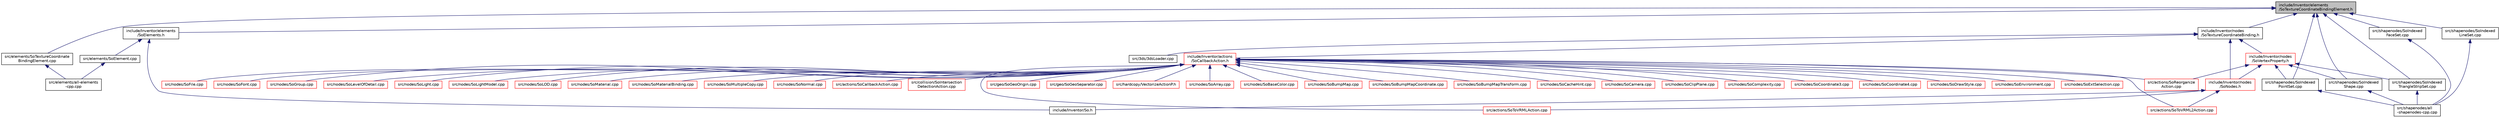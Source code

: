 digraph "include/Inventor/elements/SoTextureCoordinateBindingElement.h"
{
 // LATEX_PDF_SIZE
  edge [fontname="Helvetica",fontsize="10",labelfontname="Helvetica",labelfontsize="10"];
  node [fontname="Helvetica",fontsize="10",shape=record];
  Node1 [label="include/Inventor/elements\l/SoTextureCoordinateBindingElement.h",height=0.2,width=0.4,color="black", fillcolor="grey75", style="filled", fontcolor="black",tooltip=" "];
  Node1 -> Node2 [dir="back",color="midnightblue",fontsize="10",style="solid",fontname="Helvetica"];
  Node2 [label="src/elements/SoTextureCoordinate\lBindingElement.cpp",height=0.2,width=0.4,color="black", fillcolor="white", style="filled",URL="$SoTextureCoordinateBindingElement_8cpp.html",tooltip=" "];
  Node2 -> Node3 [dir="back",color="midnightblue",fontsize="10",style="solid",fontname="Helvetica"];
  Node3 [label="src/elements/all-elements\l-cpp.cpp",height=0.2,width=0.4,color="black", fillcolor="white", style="filled",URL="$all-elements-cpp_8cpp.html",tooltip=" "];
  Node1 -> Node4 [dir="back",color="midnightblue",fontsize="10",style="solid",fontname="Helvetica"];
  Node4 [label="src/shapenodes/SoIndexed\lFaceSet.cpp",height=0.2,width=0.4,color="black", fillcolor="white", style="filled",URL="$SoIndexedFaceSet_8cpp.html",tooltip=" "];
  Node4 -> Node5 [dir="back",color="midnightblue",fontsize="10",style="solid",fontname="Helvetica"];
  Node5 [label="src/shapenodes/all\l-shapenodes-cpp.cpp",height=0.2,width=0.4,color="black", fillcolor="white", style="filled",URL="$all-shapenodes-cpp_8cpp.html",tooltip=" "];
  Node1 -> Node6 [dir="back",color="midnightblue",fontsize="10",style="solid",fontname="Helvetica"];
  Node6 [label="src/shapenodes/SoIndexed\lLineSet.cpp",height=0.2,width=0.4,color="black", fillcolor="white", style="filled",URL="$SoIndexedLineSet_8cpp.html",tooltip=" "];
  Node6 -> Node5 [dir="back",color="midnightblue",fontsize="10",style="solid",fontname="Helvetica"];
  Node1 -> Node7 [dir="back",color="midnightblue",fontsize="10",style="solid",fontname="Helvetica"];
  Node7 [label="src/shapenodes/SoIndexed\lPointSet.cpp",height=0.2,width=0.4,color="black", fillcolor="white", style="filled",URL="$SoIndexedPointSet_8cpp.html",tooltip=" "];
  Node7 -> Node5 [dir="back",color="midnightblue",fontsize="10",style="solid",fontname="Helvetica"];
  Node1 -> Node8 [dir="back",color="midnightblue",fontsize="10",style="solid",fontname="Helvetica"];
  Node8 [label="src/shapenodes/SoIndexed\lShape.cpp",height=0.2,width=0.4,color="black", fillcolor="white", style="filled",URL="$SoIndexedShape_8cpp.html",tooltip=" "];
  Node8 -> Node5 [dir="back",color="midnightblue",fontsize="10",style="solid",fontname="Helvetica"];
  Node1 -> Node9 [dir="back",color="midnightblue",fontsize="10",style="solid",fontname="Helvetica"];
  Node9 [label="src/shapenodes/SoIndexed\lTriangleStripSet.cpp",height=0.2,width=0.4,color="black", fillcolor="white", style="filled",URL="$SoIndexedTriangleStripSet_8cpp.html",tooltip=" "];
  Node9 -> Node5 [dir="back",color="midnightblue",fontsize="10",style="solid",fontname="Helvetica"];
  Node1 -> Node10 [dir="back",color="midnightblue",fontsize="10",style="solid",fontname="Helvetica"];
  Node10 [label="include/Inventor/elements\l/SoElements.h",height=0.2,width=0.4,color="black", fillcolor="white", style="filled",URL="$SoElements_8h.html",tooltip=" "];
  Node10 -> Node11 [dir="back",color="midnightblue",fontsize="10",style="solid",fontname="Helvetica"];
  Node11 [label="src/elements/SoElement.cpp",height=0.2,width=0.4,color="black", fillcolor="white", style="filled",URL="$SoElement_8cpp.html",tooltip=" "];
  Node11 -> Node3 [dir="back",color="midnightblue",fontsize="10",style="solid",fontname="Helvetica"];
  Node10 -> Node12 [dir="back",color="midnightblue",fontsize="10",style="solid",fontname="Helvetica"];
  Node12 [label="include/Inventor/So.h",height=0.2,width=0.4,color="black", fillcolor="white", style="filled",URL="$So_8h.html",tooltip=" "];
  Node1 -> Node13 [dir="back",color="midnightblue",fontsize="10",style="solid",fontname="Helvetica"];
  Node13 [label="include/Inventor/nodes\l/SoTextureCoordinateBinding.h",height=0.2,width=0.4,color="black", fillcolor="white", style="filled",URL="$SoTextureCoordinateBinding_8h.html",tooltip=" "];
  Node13 -> Node14 [dir="back",color="midnightblue",fontsize="10",style="solid",fontname="Helvetica"];
  Node14 [label="src/3ds/3dsLoader.cpp",height=0.2,width=0.4,color="black", fillcolor="white", style="filled",URL="$3dsLoader_8cpp.html",tooltip=" "];
  Node13 -> Node15 [dir="back",color="midnightblue",fontsize="10",style="solid",fontname="Helvetica"];
  Node15 [label="include/Inventor/actions\l/SoCallbackAction.h",height=0.2,width=0.4,color="red", fillcolor="white", style="filled",URL="$SoCallbackAction_8h.html",tooltip=" "];
  Node15 -> Node16 [dir="back",color="midnightblue",fontsize="10",style="solid",fontname="Helvetica"];
  Node16 [label="src/actions/SoCallbackAction.cpp",height=0.2,width=0.4,color="red", fillcolor="white", style="filled",URL="$SoCallbackAction_8cpp.html",tooltip=" "];
  Node15 -> Node18 [dir="back",color="midnightblue",fontsize="10",style="solid",fontname="Helvetica"];
  Node18 [label="src/actions/SoReorganize\lAction.cpp",height=0.2,width=0.4,color="red", fillcolor="white", style="filled",URL="$SoReorganizeAction_8cpp.html",tooltip=" "];
  Node15 -> Node19 [dir="back",color="midnightblue",fontsize="10",style="solid",fontname="Helvetica"];
  Node19 [label="src/actions/SoToVRML2Action.cpp",height=0.2,width=0.4,color="red", fillcolor="white", style="filled",URL="$SoToVRML2Action_8cpp.html",tooltip=" "];
  Node15 -> Node20 [dir="back",color="midnightblue",fontsize="10",style="solid",fontname="Helvetica"];
  Node20 [label="src/actions/SoToVRMLAction.cpp",height=0.2,width=0.4,color="red", fillcolor="white", style="filled",URL="$SoToVRMLAction_8cpp.html",tooltip=" "];
  Node15 -> Node21 [dir="back",color="midnightblue",fontsize="10",style="solid",fontname="Helvetica"];
  Node21 [label="src/collision/SoIntersection\lDetectionAction.cpp",height=0.2,width=0.4,color="red", fillcolor="white", style="filled",URL="$SoIntersectionDetectionAction_8cpp.html",tooltip=" "];
  Node15 -> Node23 [dir="back",color="midnightblue",fontsize="10",style="solid",fontname="Helvetica"];
  Node23 [label="src/geo/SoGeoOrigin.cpp",height=0.2,width=0.4,color="red", fillcolor="white", style="filled",URL="$SoGeoOrigin_8cpp.html",tooltip=" "];
  Node15 -> Node25 [dir="back",color="midnightblue",fontsize="10",style="solid",fontname="Helvetica"];
  Node25 [label="src/geo/SoGeoSeparator.cpp",height=0.2,width=0.4,color="red", fillcolor="white", style="filled",URL="$SoGeoSeparator_8cpp.html",tooltip=" "];
  Node15 -> Node26 [dir="back",color="midnightblue",fontsize="10",style="solid",fontname="Helvetica"];
  Node26 [label="src/hardcopy/VectorizeActionP.h",height=0.2,width=0.4,color="red", fillcolor="white", style="filled",URL="$VectorizeActionP_8h.html",tooltip=" "];
  Node15 -> Node31 [dir="back",color="midnightblue",fontsize="10",style="solid",fontname="Helvetica"];
  Node31 [label="src/nodes/SoArray.cpp",height=0.2,width=0.4,color="red", fillcolor="white", style="filled",URL="$SoArray_8cpp.html",tooltip=" "];
  Node15 -> Node33 [dir="back",color="midnightblue",fontsize="10",style="solid",fontname="Helvetica"];
  Node33 [label="src/nodes/SoBaseColor.cpp",height=0.2,width=0.4,color="red", fillcolor="white", style="filled",URL="$SoBaseColor_8cpp.html",tooltip=" "];
  Node15 -> Node34 [dir="back",color="midnightblue",fontsize="10",style="solid",fontname="Helvetica"];
  Node34 [label="src/nodes/SoBumpMap.cpp",height=0.2,width=0.4,color="red", fillcolor="white", style="filled",URL="$SoBumpMap_8cpp.html",tooltip=" "];
  Node15 -> Node35 [dir="back",color="midnightblue",fontsize="10",style="solid",fontname="Helvetica"];
  Node35 [label="src/nodes/SoBumpMapCoordinate.cpp",height=0.2,width=0.4,color="red", fillcolor="white", style="filled",URL="$SoBumpMapCoordinate_8cpp.html",tooltip=" "];
  Node15 -> Node36 [dir="back",color="midnightblue",fontsize="10",style="solid",fontname="Helvetica"];
  Node36 [label="src/nodes/SoBumpMapTransform.cpp",height=0.2,width=0.4,color="red", fillcolor="white", style="filled",URL="$SoBumpMapTransform_8cpp.html",tooltip=" "];
  Node15 -> Node37 [dir="back",color="midnightblue",fontsize="10",style="solid",fontname="Helvetica"];
  Node37 [label="src/nodes/SoCacheHint.cpp",height=0.2,width=0.4,color="red", fillcolor="white", style="filled",URL="$SoCacheHint_8cpp.html",tooltip=" "];
  Node15 -> Node38 [dir="back",color="midnightblue",fontsize="10",style="solid",fontname="Helvetica"];
  Node38 [label="src/nodes/SoCamera.cpp",height=0.2,width=0.4,color="red", fillcolor="white", style="filled",URL="$SoCamera_8cpp.html",tooltip=" "];
  Node15 -> Node39 [dir="back",color="midnightblue",fontsize="10",style="solid",fontname="Helvetica"];
  Node39 [label="src/nodes/SoClipPlane.cpp",height=0.2,width=0.4,color="red", fillcolor="white", style="filled",URL="$SoClipPlane_8cpp.html",tooltip=" "];
  Node15 -> Node40 [dir="back",color="midnightblue",fontsize="10",style="solid",fontname="Helvetica"];
  Node40 [label="src/nodes/SoComplexity.cpp",height=0.2,width=0.4,color="red", fillcolor="white", style="filled",URL="$SoComplexity_8cpp.html",tooltip=" "];
  Node15 -> Node41 [dir="back",color="midnightblue",fontsize="10",style="solid",fontname="Helvetica"];
  Node41 [label="src/nodes/SoCoordinate3.cpp",height=0.2,width=0.4,color="red", fillcolor="white", style="filled",URL="$SoCoordinate3_8cpp.html",tooltip=" "];
  Node15 -> Node42 [dir="back",color="midnightblue",fontsize="10",style="solid",fontname="Helvetica"];
  Node42 [label="src/nodes/SoCoordinate4.cpp",height=0.2,width=0.4,color="red", fillcolor="white", style="filled",URL="$SoCoordinate4_8cpp.html",tooltip=" "];
  Node15 -> Node43 [dir="back",color="midnightblue",fontsize="10",style="solid",fontname="Helvetica"];
  Node43 [label="src/nodes/SoDrawStyle.cpp",height=0.2,width=0.4,color="red", fillcolor="white", style="filled",URL="$SoDrawStyle_8cpp.html",tooltip=" "];
  Node15 -> Node44 [dir="back",color="midnightblue",fontsize="10",style="solid",fontname="Helvetica"];
  Node44 [label="src/nodes/SoEnvironment.cpp",height=0.2,width=0.4,color="red", fillcolor="white", style="filled",URL="$SoEnvironment_8cpp.html",tooltip=" "];
  Node15 -> Node45 [dir="back",color="midnightblue",fontsize="10",style="solid",fontname="Helvetica"];
  Node45 [label="src/nodes/SoExtSelection.cpp",height=0.2,width=0.4,color="red", fillcolor="white", style="filled",URL="$SoExtSelection_8cpp.html",tooltip=" "];
  Node15 -> Node46 [dir="back",color="midnightblue",fontsize="10",style="solid",fontname="Helvetica"];
  Node46 [label="src/nodes/SoFile.cpp",height=0.2,width=0.4,color="red", fillcolor="white", style="filled",URL="$SoFile_8cpp.html",tooltip=" "];
  Node15 -> Node47 [dir="back",color="midnightblue",fontsize="10",style="solid",fontname="Helvetica"];
  Node47 [label="src/nodes/SoFont.cpp",height=0.2,width=0.4,color="red", fillcolor="white", style="filled",URL="$SoFont_8cpp.html",tooltip=" "];
  Node15 -> Node48 [dir="back",color="midnightblue",fontsize="10",style="solid",fontname="Helvetica"];
  Node48 [label="src/nodes/SoGroup.cpp",height=0.2,width=0.4,color="red", fillcolor="white", style="filled",URL="$SoGroup_8cpp.html",tooltip=" "];
  Node15 -> Node49 [dir="back",color="midnightblue",fontsize="10",style="solid",fontname="Helvetica"];
  Node49 [label="src/nodes/SoLevelOfDetail.cpp",height=0.2,width=0.4,color="red", fillcolor="white", style="filled",URL="$SoLevelOfDetail_8cpp.html",tooltip=" "];
  Node15 -> Node50 [dir="back",color="midnightblue",fontsize="10",style="solid",fontname="Helvetica"];
  Node50 [label="src/nodes/SoLight.cpp",height=0.2,width=0.4,color="red", fillcolor="white", style="filled",URL="$SoLight_8cpp.html",tooltip=" "];
  Node15 -> Node51 [dir="back",color="midnightblue",fontsize="10",style="solid",fontname="Helvetica"];
  Node51 [label="src/nodes/SoLightModel.cpp",height=0.2,width=0.4,color="red", fillcolor="white", style="filled",URL="$SoLightModel_8cpp.html",tooltip=" "];
  Node15 -> Node52 [dir="back",color="midnightblue",fontsize="10",style="solid",fontname="Helvetica"];
  Node52 [label="src/nodes/SoLOD.cpp",height=0.2,width=0.4,color="red", fillcolor="white", style="filled",URL="$SoLOD_8cpp.html",tooltip=" "];
  Node15 -> Node53 [dir="back",color="midnightblue",fontsize="10",style="solid",fontname="Helvetica"];
  Node53 [label="src/nodes/SoMaterial.cpp",height=0.2,width=0.4,color="red", fillcolor="white", style="filled",URL="$SoMaterial_8cpp.html",tooltip=" "];
  Node15 -> Node54 [dir="back",color="midnightblue",fontsize="10",style="solid",fontname="Helvetica"];
  Node54 [label="src/nodes/SoMaterialBinding.cpp",height=0.2,width=0.4,color="red", fillcolor="white", style="filled",URL="$SoMaterialBinding_8cpp.html",tooltip=" "];
  Node15 -> Node55 [dir="back",color="midnightblue",fontsize="10",style="solid",fontname="Helvetica"];
  Node55 [label="src/nodes/SoMultipleCopy.cpp",height=0.2,width=0.4,color="red", fillcolor="white", style="filled",URL="$SoMultipleCopy_8cpp.html",tooltip=" "];
  Node15 -> Node56 [dir="back",color="midnightblue",fontsize="10",style="solid",fontname="Helvetica"];
  Node56 [label="src/nodes/SoNormal.cpp",height=0.2,width=0.4,color="red", fillcolor="white", style="filled",URL="$SoNormal_8cpp.html",tooltip=" "];
  Node13 -> Node105 [dir="back",color="midnightblue",fontsize="10",style="solid",fontname="Helvetica"];
  Node105 [label="include/Inventor/nodes\l/SoNodes.h",height=0.2,width=0.4,color="red", fillcolor="white", style="filled",URL="$SoNodes_8h.html",tooltip=" "];
  Node105 -> Node19 [dir="back",color="midnightblue",fontsize="10",style="solid",fontname="Helvetica"];
  Node105 -> Node20 [dir="back",color="midnightblue",fontsize="10",style="solid",fontname="Helvetica"];
  Node105 -> Node12 [dir="back",color="midnightblue",fontsize="10",style="solid",fontname="Helvetica"];
  Node13 -> Node113 [dir="back",color="midnightblue",fontsize="10",style="solid",fontname="Helvetica"];
  Node113 [label="include/Inventor/nodes\l/SoVertexProperty.h",height=0.2,width=0.4,color="red", fillcolor="white", style="filled",URL="$SoVertexProperty_8h.html",tooltip=" "];
  Node113 -> Node18 [dir="back",color="midnightblue",fontsize="10",style="solid",fontname="Helvetica"];
  Node113 -> Node7 [dir="back",color="midnightblue",fontsize="10",style="solid",fontname="Helvetica"];
  Node113 -> Node8 [dir="back",color="midnightblue",fontsize="10",style="solid",fontname="Helvetica"];
  Node113 -> Node9 [dir="back",color="midnightblue",fontsize="10",style="solid",fontname="Helvetica"];
  Node113 -> Node105 [dir="back",color="midnightblue",fontsize="10",style="solid",fontname="Helvetica"];
}
